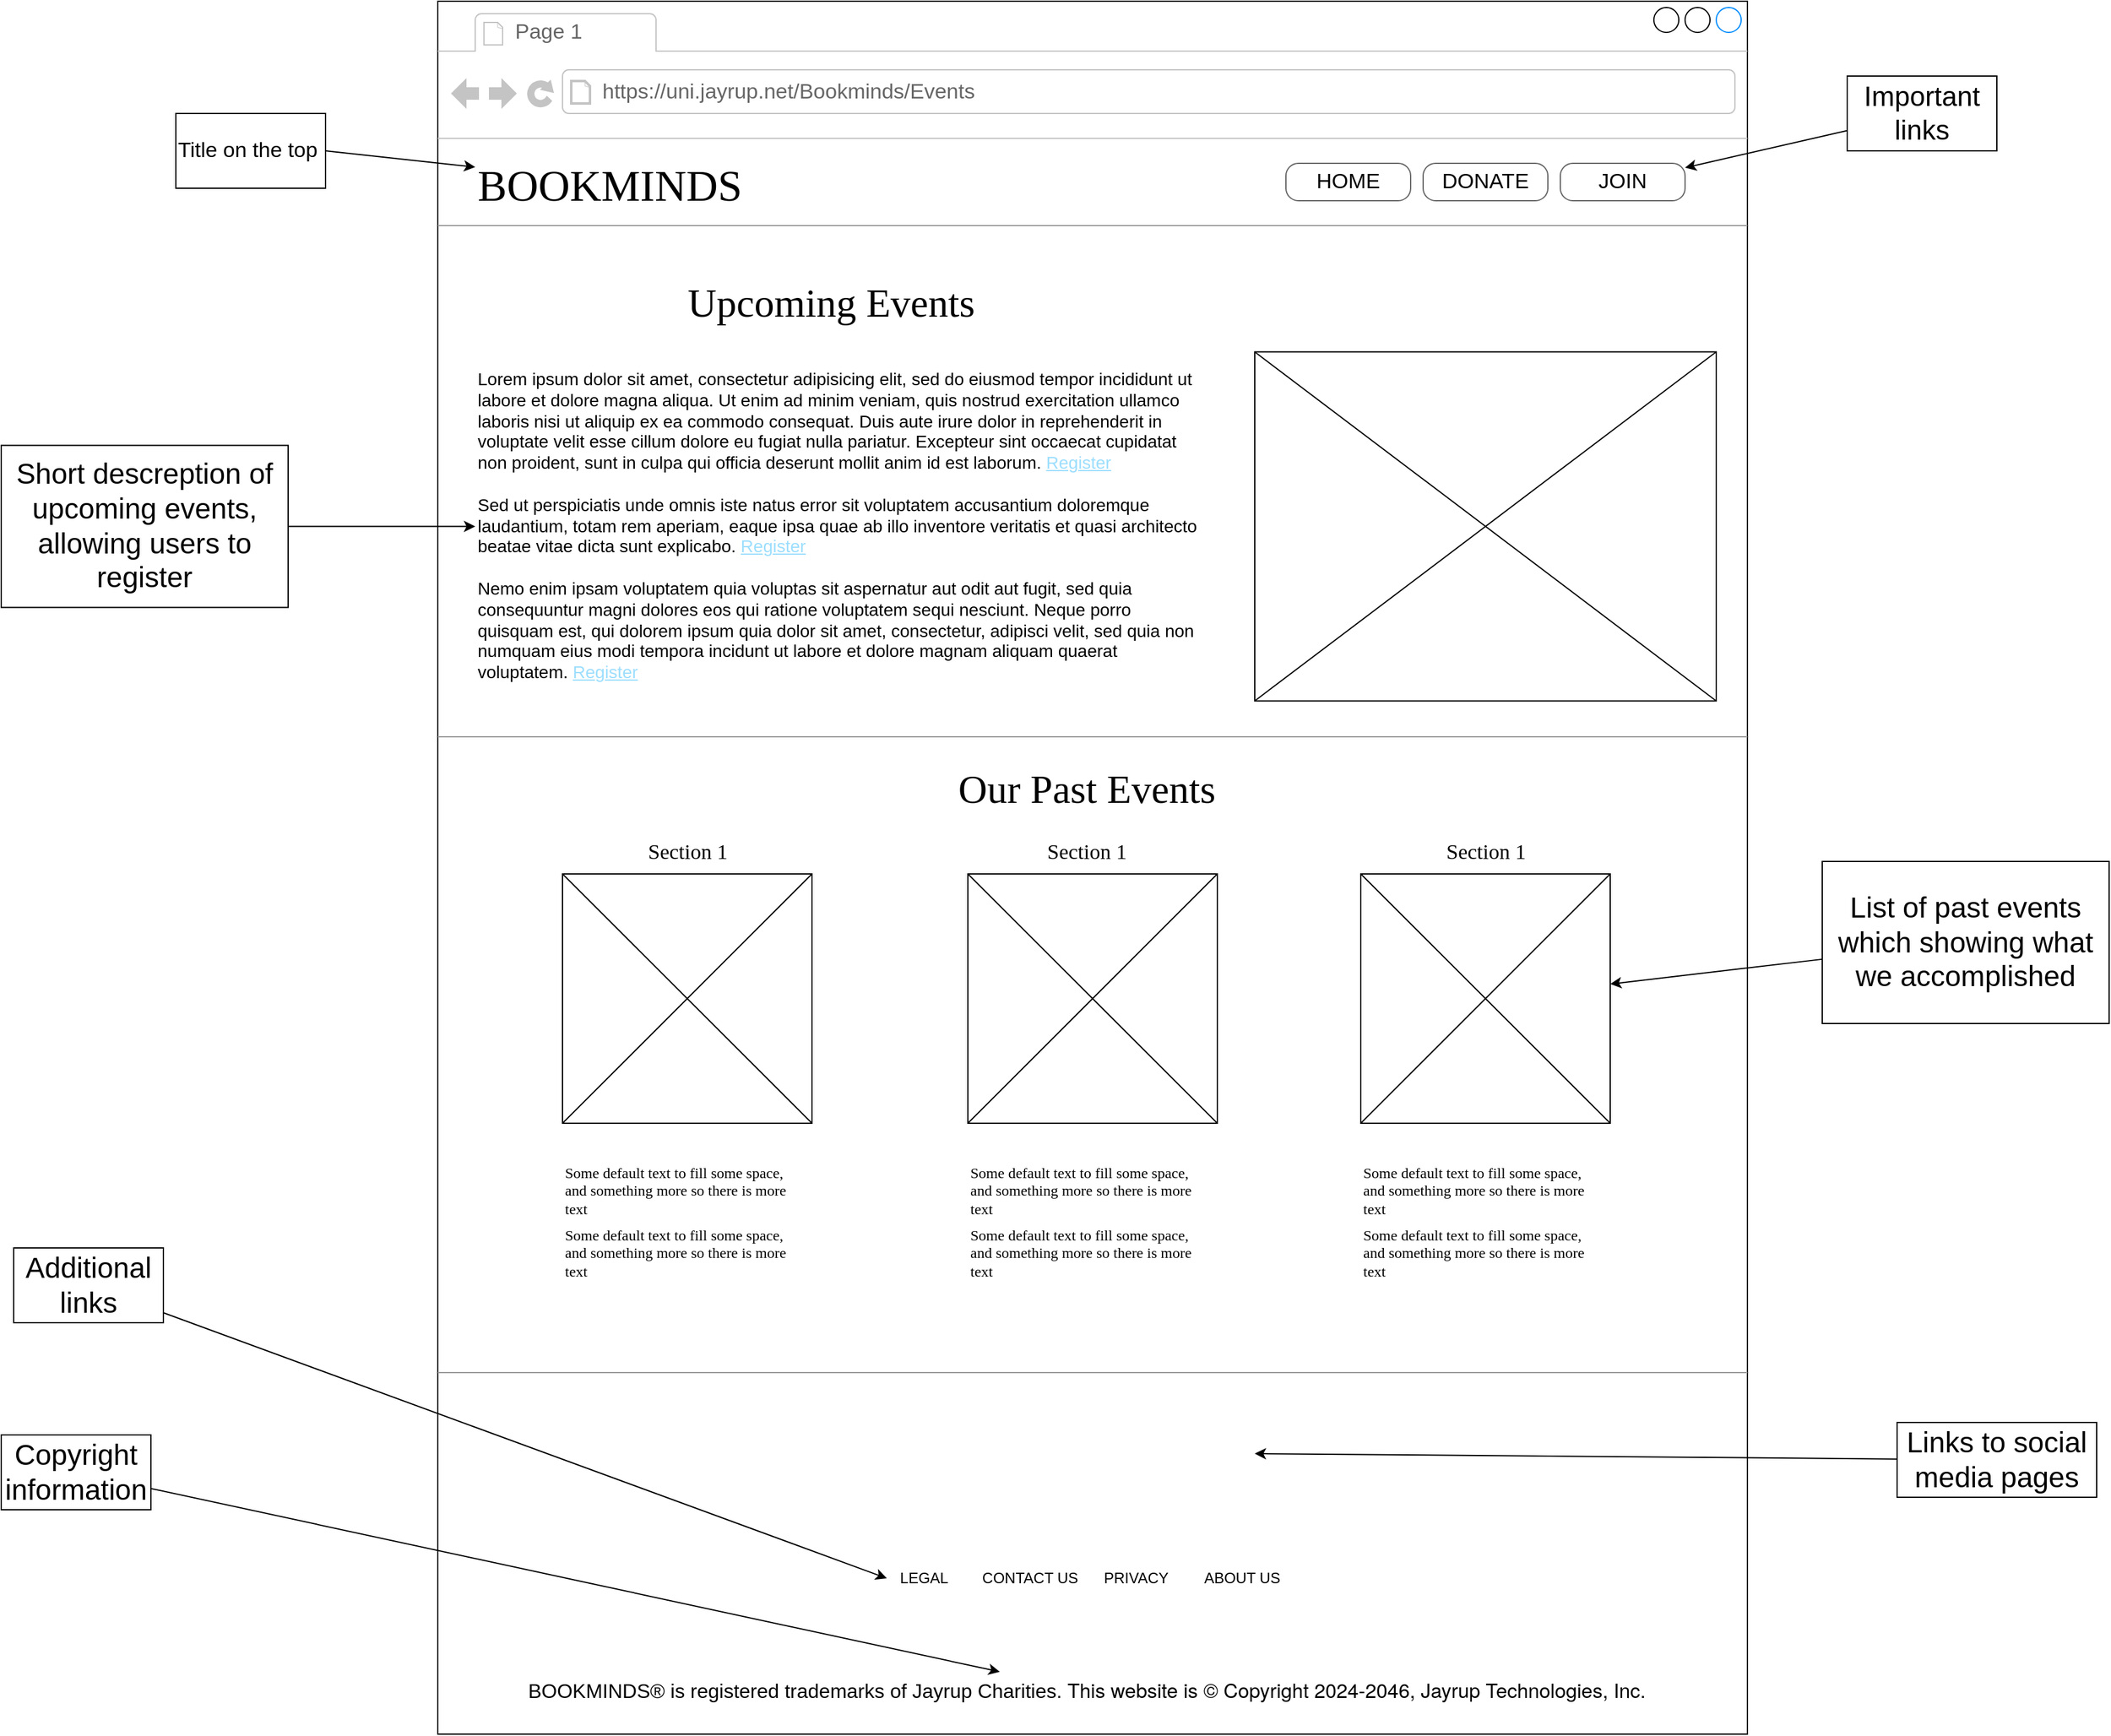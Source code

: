 <mxfile version="23.1.5" type="device">
  <diagram name="Page-1" id="2cc2dc42-3aac-f2a9-1cec-7a8b7cbee084">
    <mxGraphModel dx="2860" dy="1258" grid="1" gridSize="10" guides="1" tooltips="1" connect="1" arrows="1" fold="1" page="1" pageScale="1" pageWidth="1100" pageHeight="850" background="none" math="0" shadow="0">
      <root>
        <mxCell id="0" />
        <mxCell id="1" parent="0" />
        <mxCell id="7026571954dc6520-1" value="" style="strokeWidth=1;shadow=0;dashed=0;align=center;html=1;shape=mxgraph.mockup.containers.browserWindow;rSize=0;mainText=,;recursiveResize=0;rounded=0;labelBackgroundColor=none;fontFamily=Verdana;fontSize=12" parent="1" vertex="1">
          <mxGeometry x="30" y="20" width="1050" height="1390" as="geometry" />
        </mxCell>
        <mxCell id="7026571954dc6520-2" value="Page 1" style="strokeWidth=1;shadow=0;dashed=0;align=center;html=1;shape=mxgraph.mockup.containers.anchor;fontSize=17;fontColor=#666666;align=left;" parent="7026571954dc6520-1" vertex="1">
          <mxGeometry x="60" y="12" width="110" height="26" as="geometry" />
        </mxCell>
        <mxCell id="7026571954dc6520-3" value="https://uni.jayrup.net/Bookminds/Events" style="strokeWidth=1;shadow=0;dashed=0;align=center;html=1;shape=mxgraph.mockup.containers.anchor;rSize=0;fontSize=17;fontColor=#666666;align=left;" parent="7026571954dc6520-1" vertex="1">
          <mxGeometry x="130" y="60" width="300" height="26" as="geometry" />
        </mxCell>
        <mxCell id="7026571954dc6520-4" value="BOOKMINDS" style="text;html=1;points=[];align=left;verticalAlign=top;spacingTop=-4;fontSize=35;fontFamily=Verdana" parent="7026571954dc6520-1" vertex="1">
          <mxGeometry x="30" y="125" width="220" height="40" as="geometry" />
        </mxCell>
        <mxCell id="7026571954dc6520-15" value="" style="verticalLabelPosition=bottom;shadow=0;dashed=0;align=center;html=1;verticalAlign=top;strokeWidth=1;shape=mxgraph.mockup.markup.line;strokeColor=#999999;rounded=0;labelBackgroundColor=none;fillColor=#ffffff;fontFamily=Verdana;fontSize=12;fontColor=#000000;" parent="7026571954dc6520-1" vertex="1">
          <mxGeometry y="170" width="1050" height="20" as="geometry" />
        </mxCell>
        <mxCell id="7026571954dc6520-16" value="Upcoming Events" style="text;html=1;points=[];align=center;verticalAlign=top;spacingTop=-4;fontSize=32;fontFamily=Verdana" parent="7026571954dc6520-1" vertex="1">
          <mxGeometry x="182.5" y="220" width="265" height="50" as="geometry" />
        </mxCell>
        <mxCell id="7026571954dc6520-17" value="Lorem ipsum dolor sit amet, consectetur adipisicing elit, sed do eiusmod tempor incididunt ut labore et dolore magna aliqua. Ut enim ad minim veniam, quis nostrud exercitation ullamco laboris nisi ut aliquip ex ea commodo consequat. Duis aute irure dolor in reprehenderit in voluptate velit esse cillum dolore eu fugiat nulla pariatur. Excepteur sint occaecat cupidatat non proident, sunt in culpa qui officia deserunt mollit anim id est laborum. &lt;font color=&quot;#9cdeff&quot;&gt;&lt;u&gt;Register&lt;/u&gt;&lt;/font&gt;&lt;br&gt;&lt;br&gt;Sed ut perspiciatis unde omnis iste natus error sit voluptatem accusantium doloremque laudantium, totam rem aperiam, eaque ipsa quae ab illo inventore veritatis et quasi architecto beatae vitae dicta sunt explicabo.&amp;nbsp;&lt;u style=&quot;border-color: var(--border-color); color: rgb(156, 222, 255);&quot;&gt;Register&lt;/u&gt;&lt;br&gt;&lt;br&gt;Nemo enim ipsam voluptatem quia voluptas sit aspernatur aut odit aut fugit, sed quia consequuntur magni dolores eos qui ratione voluptatem sequi nesciunt. Neque porro quisquam est, qui dolorem ipsum quia dolor sit amet, consectetur, adipisci velit, sed quia non numquam eius modi tempora incidunt ut labore et dolore magnam aliquam quaerat voluptatem.&amp;nbsp;&lt;u style=&quot;border-color: var(--border-color); color: rgb(156, 222, 255);&quot;&gt;Register&lt;/u&gt;" style="text;spacingTop=-5;whiteSpace=wrap;html=1;align=left;fontSize=14;fontFamily=Helvetica;fillColor=none;strokeColor=none;rounded=0;shadow=1;labelBackgroundColor=none;" parent="7026571954dc6520-1" vertex="1">
          <mxGeometry x="30" y="292.5" width="580" height="257.5" as="geometry" />
        </mxCell>
        <mxCell id="7026571954dc6520-18" value="HOME" style="strokeWidth=1;shadow=0;dashed=0;align=center;html=1;shape=mxgraph.mockup.buttons.button;strokeColor=#666666;mainText=;buttonStyle=round;fontSize=17;fontStyle=0;fillColor=none;whiteSpace=wrap;rounded=0;labelBackgroundColor=none;" parent="7026571954dc6520-1" vertex="1">
          <mxGeometry x="680" y="130" width="100" height="30" as="geometry" />
        </mxCell>
        <mxCell id="7026571954dc6520-19" value="DONATE" style="strokeWidth=1;shadow=0;dashed=0;align=center;html=1;shape=mxgraph.mockup.buttons.button;strokeColor=#666666;mainText=;buttonStyle=round;fontSize=17;fontStyle=0;fillColor=none;whiteSpace=wrap;rounded=0;labelBackgroundColor=none;" parent="7026571954dc6520-1" vertex="1">
          <mxGeometry x="790" y="130" width="100" height="30" as="geometry" />
        </mxCell>
        <mxCell id="7026571954dc6520-21" value="" style="verticalLabelPosition=bottom;shadow=0;dashed=0;align=center;html=1;verticalAlign=top;strokeWidth=1;shape=mxgraph.mockup.markup.line;strokeColor=#999999;rounded=0;labelBackgroundColor=none;fillColor=#ffffff;fontFamily=Verdana;fontSize=12;fontColor=#000000;" parent="7026571954dc6520-1" vertex="1">
          <mxGeometry y="580" width="1050" height="20" as="geometry" />
        </mxCell>
        <mxCell id="7026571954dc6520-22" value="" style="verticalLabelPosition=bottom;shadow=0;dashed=0;align=center;html=1;verticalAlign=top;strokeWidth=1;shape=mxgraph.mockup.graphics.simpleIcon;rounded=0;labelBackgroundColor=none;fontFamily=Verdana;fontSize=12;" parent="7026571954dc6520-1" vertex="1">
          <mxGeometry x="100" y="700" width="200" height="200" as="geometry" />
        </mxCell>
        <mxCell id="gTHxLsg7Q04zsrmXv8Ub-1" value="JOIN" style="strokeWidth=1;shadow=0;dashed=0;align=center;html=1;shape=mxgraph.mockup.buttons.button;strokeColor=#666666;mainText=;buttonStyle=round;fontSize=17;fontStyle=0;fillColor=none;whiteSpace=wrap;rounded=0;labelBackgroundColor=none;" parent="7026571954dc6520-1" vertex="1">
          <mxGeometry x="900" y="130" width="100" height="30" as="geometry" />
        </mxCell>
        <mxCell id="gTHxLsg7Q04zsrmXv8Ub-6" value="" style="verticalLabelPosition=bottom;shadow=0;dashed=0;align=center;html=1;verticalAlign=top;strokeWidth=1;shape=mxgraph.mockup.graphics.simpleIcon;rounded=0;labelBackgroundColor=none;fontFamily=Verdana;fontSize=12;" parent="7026571954dc6520-1" vertex="1">
          <mxGeometry x="655" y="281.25" width="370" height="280" as="geometry" />
        </mxCell>
        <mxCell id="gTHxLsg7Q04zsrmXv8Ub-7" value="" style="verticalLabelPosition=bottom;shadow=0;dashed=0;align=center;html=1;verticalAlign=top;strokeWidth=1;shape=mxgraph.mockup.graphics.simpleIcon;rounded=0;labelBackgroundColor=none;fontFamily=Verdana;fontSize=12;" parent="7026571954dc6520-1" vertex="1">
          <mxGeometry x="425" y="700" width="200" height="200" as="geometry" />
        </mxCell>
        <mxCell id="gTHxLsg7Q04zsrmXv8Ub-8" value="" style="verticalLabelPosition=bottom;shadow=0;dashed=0;align=center;html=1;verticalAlign=top;strokeWidth=1;shape=mxgraph.mockup.graphics.simpleIcon;rounded=0;labelBackgroundColor=none;fontFamily=Verdana;fontSize=12;" parent="7026571954dc6520-1" vertex="1">
          <mxGeometry x="740" y="700" width="200" height="200" as="geometry" />
        </mxCell>
        <mxCell id="gTHxLsg7Q04zsrmXv8Ub-9" value="Our Past Events" style="text;html=1;points=[];align=center;verticalAlign=top;spacingTop=-4;fontSize=32;fontFamily=Verdana" parent="7026571954dc6520-1" vertex="1">
          <mxGeometry x="367" y="610" width="305" height="50" as="geometry" />
        </mxCell>
        <mxCell id="gTHxLsg7Q04zsrmXv8Ub-13" value="Section 1" style="text;html=1;points=[];align=center;verticalAlign=top;spacingTop=-4;fontSize=17;fontFamily=Verdana" parent="7026571954dc6520-1" vertex="1">
          <mxGeometry x="115" y="670" width="170" height="30" as="geometry" />
        </mxCell>
        <mxCell id="gTHxLsg7Q04zsrmXv8Ub-17" value="Section 1" style="text;html=1;points=[];align=center;verticalAlign=top;spacingTop=-4;fontSize=17;fontFamily=Verdana" parent="7026571954dc6520-1" vertex="1">
          <mxGeometry x="755" y="670" width="170" height="30" as="geometry" />
        </mxCell>
        <mxCell id="gTHxLsg7Q04zsrmXv8Ub-18" value="Section 1" style="text;html=1;points=[];align=center;verticalAlign=top;spacingTop=-4;fontSize=17;fontFamily=Verdana" parent="7026571954dc6520-1" vertex="1">
          <mxGeometry x="435" y="670" width="170" height="30" as="geometry" />
        </mxCell>
        <mxCell id="gTHxLsg7Q04zsrmXv8Ub-14" value="Some default text to fill some space, and&amp;nbsp;&lt;span&gt;something more so there is more text&lt;/span&gt;" style="text;html=1;points=[];align=left;verticalAlign=top;spacingTop=-4;fontSize=12;fontFamily=Verdana;whiteSpace=wrap;" parent="7026571954dc6520-1" vertex="1">
          <mxGeometry x="100" y="930" width="200" height="40" as="geometry" />
        </mxCell>
        <mxCell id="gTHxLsg7Q04zsrmXv8Ub-19" value="Some default text to fill some space, and&amp;nbsp;&lt;span&gt;something more so there is more text&lt;/span&gt;" style="text;html=1;points=[];align=left;verticalAlign=top;spacingTop=-4;fontSize=12;fontFamily=Verdana;whiteSpace=wrap;" parent="7026571954dc6520-1" vertex="1">
          <mxGeometry x="100" y="980" width="200" height="40" as="geometry" />
        </mxCell>
        <mxCell id="gTHxLsg7Q04zsrmXv8Ub-20" value="Some default text to fill some space, and&amp;nbsp;&lt;span&gt;something more so there is more text&lt;/span&gt;" style="text;html=1;points=[];align=left;verticalAlign=top;spacingTop=-4;fontSize=12;fontFamily=Verdana;whiteSpace=wrap;" parent="7026571954dc6520-1" vertex="1">
          <mxGeometry x="425" y="930" width="200" height="40" as="geometry" />
        </mxCell>
        <mxCell id="gTHxLsg7Q04zsrmXv8Ub-21" value="Some default text to fill some space, and&amp;nbsp;&lt;span&gt;something more so there is more text&lt;/span&gt;" style="text;html=1;points=[];align=left;verticalAlign=top;spacingTop=-4;fontSize=12;fontFamily=Verdana;whiteSpace=wrap;" parent="7026571954dc6520-1" vertex="1">
          <mxGeometry x="425" y="980" width="200" height="40" as="geometry" />
        </mxCell>
        <mxCell id="gTHxLsg7Q04zsrmXv8Ub-22" value="Some default text to fill some space, and&amp;nbsp;&lt;span&gt;something more so there is more text&lt;/span&gt;" style="text;html=1;points=[];align=left;verticalAlign=top;spacingTop=-4;fontSize=12;fontFamily=Verdana;whiteSpace=wrap;" parent="7026571954dc6520-1" vertex="1">
          <mxGeometry x="740" y="980" width="200" height="40" as="geometry" />
        </mxCell>
        <mxCell id="gTHxLsg7Q04zsrmXv8Ub-23" value="Some default text to fill some space, and&amp;nbsp;&lt;span&gt;something more so there is more text&lt;/span&gt;" style="text;html=1;points=[];align=left;verticalAlign=top;spacingTop=-4;fontSize=12;fontFamily=Verdana;whiteSpace=wrap;" parent="7026571954dc6520-1" vertex="1">
          <mxGeometry x="740" y="930" width="200" height="40" as="geometry" />
        </mxCell>
        <mxCell id="gTHxLsg7Q04zsrmXv8Ub-24" value="" style="verticalLabelPosition=bottom;shadow=0;dashed=0;align=center;html=1;verticalAlign=top;strokeWidth=1;shape=mxgraph.mockup.markup.line;strokeColor=#999999;rounded=0;labelBackgroundColor=none;fillColor=#ffffff;fontFamily=Verdana;fontSize=12;fontColor=#000000;" parent="7026571954dc6520-1" vertex="1">
          <mxGeometry y="1090" width="1050" height="20" as="geometry" />
        </mxCell>
        <mxCell id="gTHxLsg7Q04zsrmXv8Ub-25" value="&lt;font style=&quot;font-size: 16px;&quot;&gt;BOOKMINDS® is registered trademarks of&amp;nbsp;Jayrup Charities.&lt;span style=&quot;font-family: &amp;quot;Source Sans Pro&amp;quot;, &amp;quot;Helvetica Neue&amp;quot;, Helvetica, Arial, &amp;quot;Lucida Grande&amp;quot;, sans-serif;&quot;&gt;&amp;nbsp;This website is © Copyright 2024-2046, Jayrup Technologies, Inc.&lt;/span&gt;&lt;/font&gt;" style="text;html=1;align=center;verticalAlign=middle;resizable=0;points=[];autosize=1;" parent="7026571954dc6520-1" vertex="1">
          <mxGeometry x="65" y="1340" width="910" height="30" as="geometry" />
        </mxCell>
        <mxCell id="gTHxLsg7Q04zsrmXv8Ub-26" value="" style="shape=image;html=1;verticalAlign=top;verticalLabelPosition=bottom;labelBackgroundColor=#ffffff;imageAspect=0;aspect=fixed;image=https://cdn2.iconfinder.com/data/icons/social-media-2285/512/1_Twitter_colored_svg-128.png" parent="7026571954dc6520-1" vertex="1">
          <mxGeometry x="385" y="1140" width="50" height="50" as="geometry" />
        </mxCell>
        <mxCell id="gTHxLsg7Q04zsrmXv8Ub-27" value="" style="shape=image;html=1;verticalAlign=top;verticalLabelPosition=bottom;labelBackgroundColor=#ffffff;imageAspect=0;aspect=fixed;image=https://cdn4.iconfinder.com/data/icons/logos-brands-7/512/instagram_icon-instagram_buttoninstegram-128.png" parent="7026571954dc6520-1" vertex="1">
          <mxGeometry x="457" y="1140" width="50" height="50" as="geometry" />
        </mxCell>
        <mxCell id="gTHxLsg7Q04zsrmXv8Ub-28" value="" style="shape=image;html=1;verticalAlign=top;verticalLabelPosition=bottom;labelBackgroundColor=#ffffff;imageAspect=0;aspect=fixed;image=https://cdn4.iconfinder.com/data/icons/social-media-flat-7/64/Social-media_Youtube-128.png" parent="7026571954dc6520-1" vertex="1">
          <mxGeometry x="527" y="1140" width="50" height="50" as="geometry" />
        </mxCell>
        <mxCell id="gTHxLsg7Q04zsrmXv8Ub-29" value="" style="shape=image;html=1;verticalAlign=top;verticalLabelPosition=bottom;labelBackgroundColor=#ffffff;imageAspect=0;aspect=fixed;image=https://cdn2.iconfinder.com/data/icons/social-media-2285/512/1_Facebook_colored_svg_copy-128.png" parent="7026571954dc6520-1" vertex="1">
          <mxGeometry x="605" y="1140" width="50" height="50" as="geometry" />
        </mxCell>
        <mxCell id="gTHxLsg7Q04zsrmXv8Ub-30" value="LEGAL" style="text;html=1;align=center;verticalAlign=middle;whiteSpace=wrap;rounded=0;" parent="7026571954dc6520-1" vertex="1">
          <mxGeometry x="360" y="1250" width="60" height="30" as="geometry" />
        </mxCell>
        <mxCell id="gTHxLsg7Q04zsrmXv8Ub-31" value="CONTACT US" style="text;html=1;align=center;verticalAlign=middle;whiteSpace=wrap;rounded=0;" parent="7026571954dc6520-1" vertex="1">
          <mxGeometry x="435" y="1250" width="80" height="30" as="geometry" />
        </mxCell>
        <mxCell id="gTHxLsg7Q04zsrmXv8Ub-32" value="PRIVACY" style="text;html=1;align=center;verticalAlign=middle;whiteSpace=wrap;rounded=0;" parent="7026571954dc6520-1" vertex="1">
          <mxGeometry x="530" y="1250" width="60" height="30" as="geometry" />
        </mxCell>
        <mxCell id="gTHxLsg7Q04zsrmXv8Ub-33" value="ABOUT US" style="text;html=1;align=center;verticalAlign=middle;whiteSpace=wrap;rounded=0;" parent="7026571954dc6520-1" vertex="1">
          <mxGeometry x="610" y="1250" width="70" height="30" as="geometry" />
        </mxCell>
        <mxCell id="ZpU8Nler-X8Ybf-0n2AP-1" value="" style="endArrow=classic;html=1;rounded=0;exitX=1;exitY=0.5;exitDx=0;exitDy=0;" edge="1" parent="1" source="ZpU8Nler-X8Ybf-0n2AP-2" target="7026571954dc6520-4">
          <mxGeometry width="50" height="50" relative="1" as="geometry">
            <mxPoint x="-290" y="490" as="sourcePoint" />
            <mxPoint x="590" y="600" as="targetPoint" />
          </mxGeometry>
        </mxCell>
        <mxCell id="ZpU8Nler-X8Ybf-0n2AP-2" value="Title on the top&amp;nbsp;" style="rounded=0;whiteSpace=wrap;html=1;fontSize=17;" vertex="1" parent="1">
          <mxGeometry x="-180" y="110" width="120" height="60" as="geometry" />
        </mxCell>
        <mxCell id="ZpU8Nler-X8Ybf-0n2AP-4" style="rounded=0;orthogonalLoop=1;jettySize=auto;html=1;strokeColor=default;" edge="1" parent="1" source="ZpU8Nler-X8Ybf-0n2AP-3" target="gTHxLsg7Q04zsrmXv8Ub-1">
          <mxGeometry relative="1" as="geometry" />
        </mxCell>
        <mxCell id="ZpU8Nler-X8Ybf-0n2AP-3" value="Important links" style="rounded=0;whiteSpace=wrap;html=1;fontSize=22;" vertex="1" parent="1">
          <mxGeometry x="1160" y="80" width="120" height="60" as="geometry" />
        </mxCell>
        <mxCell id="ZpU8Nler-X8Ybf-0n2AP-6" style="edgeStyle=orthogonalEdgeStyle;rounded=0;orthogonalLoop=1;jettySize=auto;html=1;" edge="1" parent="1" source="ZpU8Nler-X8Ybf-0n2AP-5" target="7026571954dc6520-17">
          <mxGeometry relative="1" as="geometry" />
        </mxCell>
        <mxCell id="ZpU8Nler-X8Ybf-0n2AP-5" value="Short descreption of upcoming events, allowing users to register" style="rounded=0;whiteSpace=wrap;html=1;fontSize=23;" vertex="1" parent="1">
          <mxGeometry x="-320" y="376.25" width="230" height="130" as="geometry" />
        </mxCell>
        <mxCell id="ZpU8Nler-X8Ybf-0n2AP-7" style="rounded=0;orthogonalLoop=1;jettySize=auto;html=1;" edge="1" parent="1" source="ZpU8Nler-X8Ybf-0n2AP-8" target="gTHxLsg7Q04zsrmXv8Ub-8">
          <mxGeometry relative="1" as="geometry">
            <mxPoint x="1520" y="774.75" as="targetPoint" />
          </mxGeometry>
        </mxCell>
        <mxCell id="ZpU8Nler-X8Ybf-0n2AP-8" value="List of past events which showing what we accomplished" style="rounded=0;whiteSpace=wrap;html=1;fontSize=23;" vertex="1" parent="1">
          <mxGeometry x="1140" y="710" width="230" height="130" as="geometry" />
        </mxCell>
        <mxCell id="ZpU8Nler-X8Ybf-0n2AP-10" style="rounded=0;orthogonalLoop=1;jettySize=auto;html=1;entryX=1;entryY=0.5;entryDx=0;entryDy=0;" edge="1" parent="1" source="ZpU8Nler-X8Ybf-0n2AP-9" target="gTHxLsg7Q04zsrmXv8Ub-29">
          <mxGeometry relative="1" as="geometry" />
        </mxCell>
        <mxCell id="ZpU8Nler-X8Ybf-0n2AP-9" value="Links to social media pages" style="rounded=0;whiteSpace=wrap;html=1;fontSize=23;" vertex="1" parent="1">
          <mxGeometry x="1200" y="1160" width="160" height="60" as="geometry" />
        </mxCell>
        <mxCell id="ZpU8Nler-X8Ybf-0n2AP-13" style="rounded=0;orthogonalLoop=1;jettySize=auto;html=1;entryX=0;entryY=0.5;entryDx=0;entryDy=0;" edge="1" parent="1" source="ZpU8Nler-X8Ybf-0n2AP-12" target="gTHxLsg7Q04zsrmXv8Ub-30">
          <mxGeometry relative="1" as="geometry" />
        </mxCell>
        <mxCell id="ZpU8Nler-X8Ybf-0n2AP-12" value="Additional links" style="rounded=0;whiteSpace=wrap;html=1;fontSize=23;" vertex="1" parent="1">
          <mxGeometry x="-310" y="1020" width="120" height="60" as="geometry" />
        </mxCell>
        <mxCell id="ZpU8Nler-X8Ybf-0n2AP-14" style="rounded=0;orthogonalLoop=1;jettySize=auto;html=1;" edge="1" source="ZpU8Nler-X8Ybf-0n2AP-15" parent="1" target="gTHxLsg7Q04zsrmXv8Ub-25">
          <mxGeometry relative="1" as="geometry">
            <mxPoint x="380" y="1435" as="targetPoint" />
          </mxGeometry>
        </mxCell>
        <mxCell id="ZpU8Nler-X8Ybf-0n2AP-15" value="Copyright information" style="rounded=0;whiteSpace=wrap;html=1;fontSize=23;" vertex="1" parent="1">
          <mxGeometry x="-320" y="1170" width="120" height="60" as="geometry" />
        </mxCell>
      </root>
    </mxGraphModel>
  </diagram>
</mxfile>
